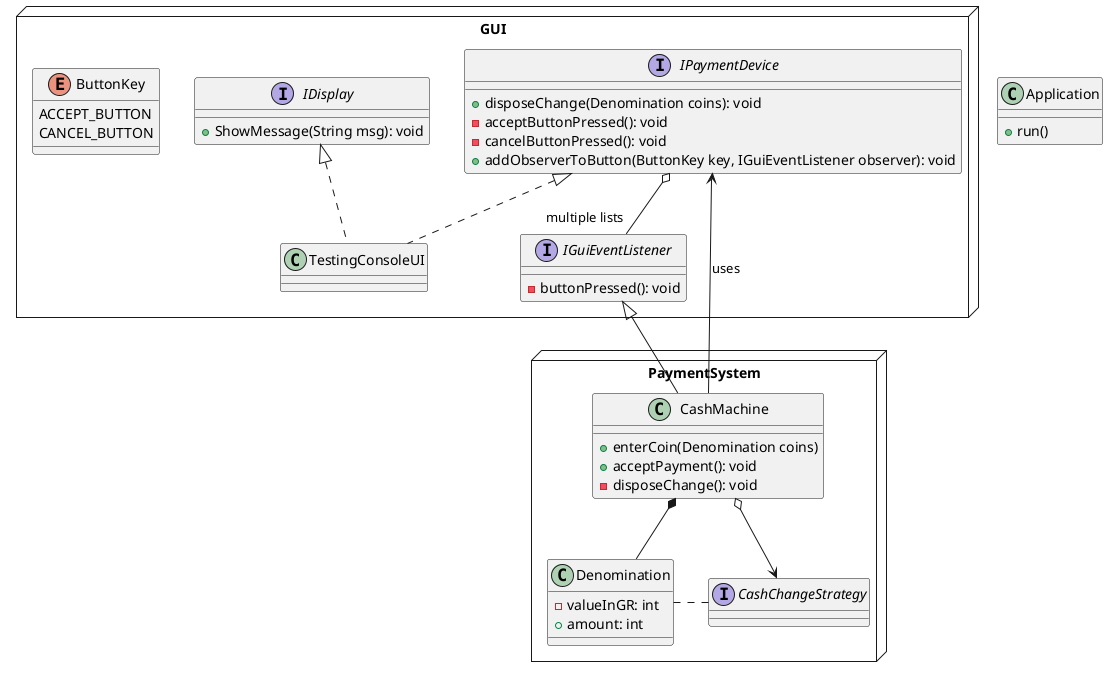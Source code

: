 @startuml

class Application
{
    +run()
}



node PaymentSystem{
   class CashMachine
   {
       +enterCoin(Denomination coins)
       +acceptPayment(): void
       -disposeChange(): void
   }

   class Denomination
   {
       -valueInGR: int
       +amount: int
   }

   interface CashChangeStrategy
   {

   }
}

node GUI{
    interface IDisplay{
        +ShowMessage(String msg): void
    }

    interface IPaymentDevice{
        +disposeChange(Denomination coins): void
        -acceptButtonPressed(): void
        -cancelButtonPressed(): void
        +addObserverToButton(ButtonKey key, IGuiEventListener observer): void
    }

    enum ButtonKey{
        ACCEPT_BUTTON
        CANCEL_BUTTON
    }

    interface IGuiEventListener
    {
        -buttonPressed(): void
    }
    'note left: observer\npattern

    class TestingConsoleUI implements IDisplay,IPaymentDevice{
    }
}







CashMachine o--> CashChangeStrategy
CashMachine *-- Denomination
Denomination . CashChangeStrategy

IGuiEventListener <|-- CashMachine
CashMachine --> IPaymentDevice :uses
IPaymentDevice o--"multiple lists" IGuiEventListener

@enduml